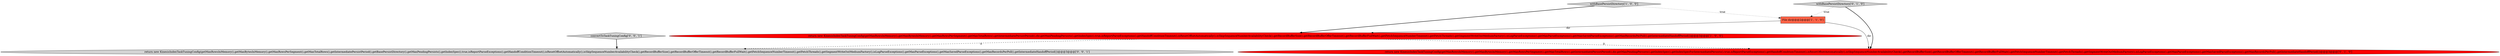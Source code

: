 digraph {
5 [style = filled, label = "convertToTaskTuningConfig['0', '0', '1']", fillcolor = lightgray, shape = diamond image = "AAA0AAABBB3BBB"];
3 [style = filled, label = "return new KinesisIndexTaskTuningConfig(getMaxRowsInMemory(),getMaxBytesInMemory(),getMaxRowsPerSegment(),getMaxTotalRows(),getIntermediatePersistPeriod(),dir,getMaxPendingPersists(),getIndexSpec(),getIndexSpecForIntermediatePersists(),true,isReportParseExceptions(),getHandoffConditionTimeout(),isResetOffsetAutomatically(),isSkipSequenceNumberAvailabilityCheck(),getRecordBufferSize(),getRecordBufferOfferTimeout(),getRecordBufferFullWait(),getFetchSequenceNumberTimeout(),getFetchThreads(),getSegmentWriteOutMediumFactory(),isLogParseExceptions(),getMaxParseExceptions(),getMaxSavedParseExceptions(),getMaxRecordsPerPoll(),getIntermediateHandoffPeriod())@@@3@@@['0', '1', '0']", fillcolor = red, shape = ellipse image = "AAA1AAABBB2BBB"];
6 [style = filled, label = "return new KinesisIndexTaskTuningConfig(getMaxRowsInMemory(),getMaxBytesInMemory(),getMaxRowsPerSegment(),getMaxTotalRows(),getIntermediatePersistPeriod(),getBasePersistDirectory(),getMaxPendingPersists(),getIndexSpec(),true,isReportParseExceptions(),getHandoffConditionTimeout(),isResetOffsetAutomatically(),isSkipSequenceNumberAvailabilityCheck(),getRecordBufferSize(),getRecordBufferOfferTimeout(),getRecordBufferFullWait(),getFetchSequenceNumberTimeout(),getFetchThreads(),getSegmentWriteOutMediumFactory(),isLogParseExceptions(),getMaxParseExceptions(),getMaxSavedParseExceptions(),getMaxRecordsPerPoll(),getIntermediateHandoffPeriod())@@@3@@@['0', '0', '1']", fillcolor = lightgray, shape = ellipse image = "AAA0AAABBB3BBB"];
2 [style = filled, label = "withBasePersistDirectory['1', '0', '0']", fillcolor = lightgray, shape = diamond image = "AAA0AAABBB1BBB"];
4 [style = filled, label = "withBasePersistDirectory['0', '1', '0']", fillcolor = lightgray, shape = diamond image = "AAA0AAABBB2BBB"];
1 [style = filled, label = "return new KinesisIndexTaskTuningConfig(getMaxRowsInMemory(),getMaxBytesInMemory(),getMaxRowsPerSegment(),getMaxTotalRows(),getIntermediatePersistPeriod(),dir,getMaxPendingPersists(),getIndexSpec(),true,isReportParseExceptions(),getHandoffConditionTimeout(),isResetOffsetAutomatically(),isSkipSequenceNumberAvailabilityCheck(),getRecordBufferSize(),getRecordBufferOfferTimeout(),getRecordBufferFullWait(),getFetchSequenceNumberTimeout(),getFetchThreads(),getSegmentWriteOutMediumFactory(),isLogParseExceptions(),getMaxParseExceptions(),getMaxSavedParseExceptions(),getMaxRecordsPerPoll(),getIntermediateHandoffPeriod())@@@3@@@['1', '0', '0']", fillcolor = red, shape = ellipse image = "AAA1AAABBB1BBB"];
0 [style = filled, label = "File dir@@@2@@@['1', '1', '0']", fillcolor = tomato, shape = box image = "AAA0AAABBB1BBB"];
4->3 [style = bold, label=""];
2->0 [style = dotted, label="true"];
1->3 [style = dashed, label="0"];
5->6 [style = bold, label=""];
0->1 [style = solid, label="dir"];
0->3 [style = solid, label="dir"];
1->6 [style = dashed, label="0"];
2->1 [style = bold, label=""];
4->0 [style = dotted, label="true"];
}

